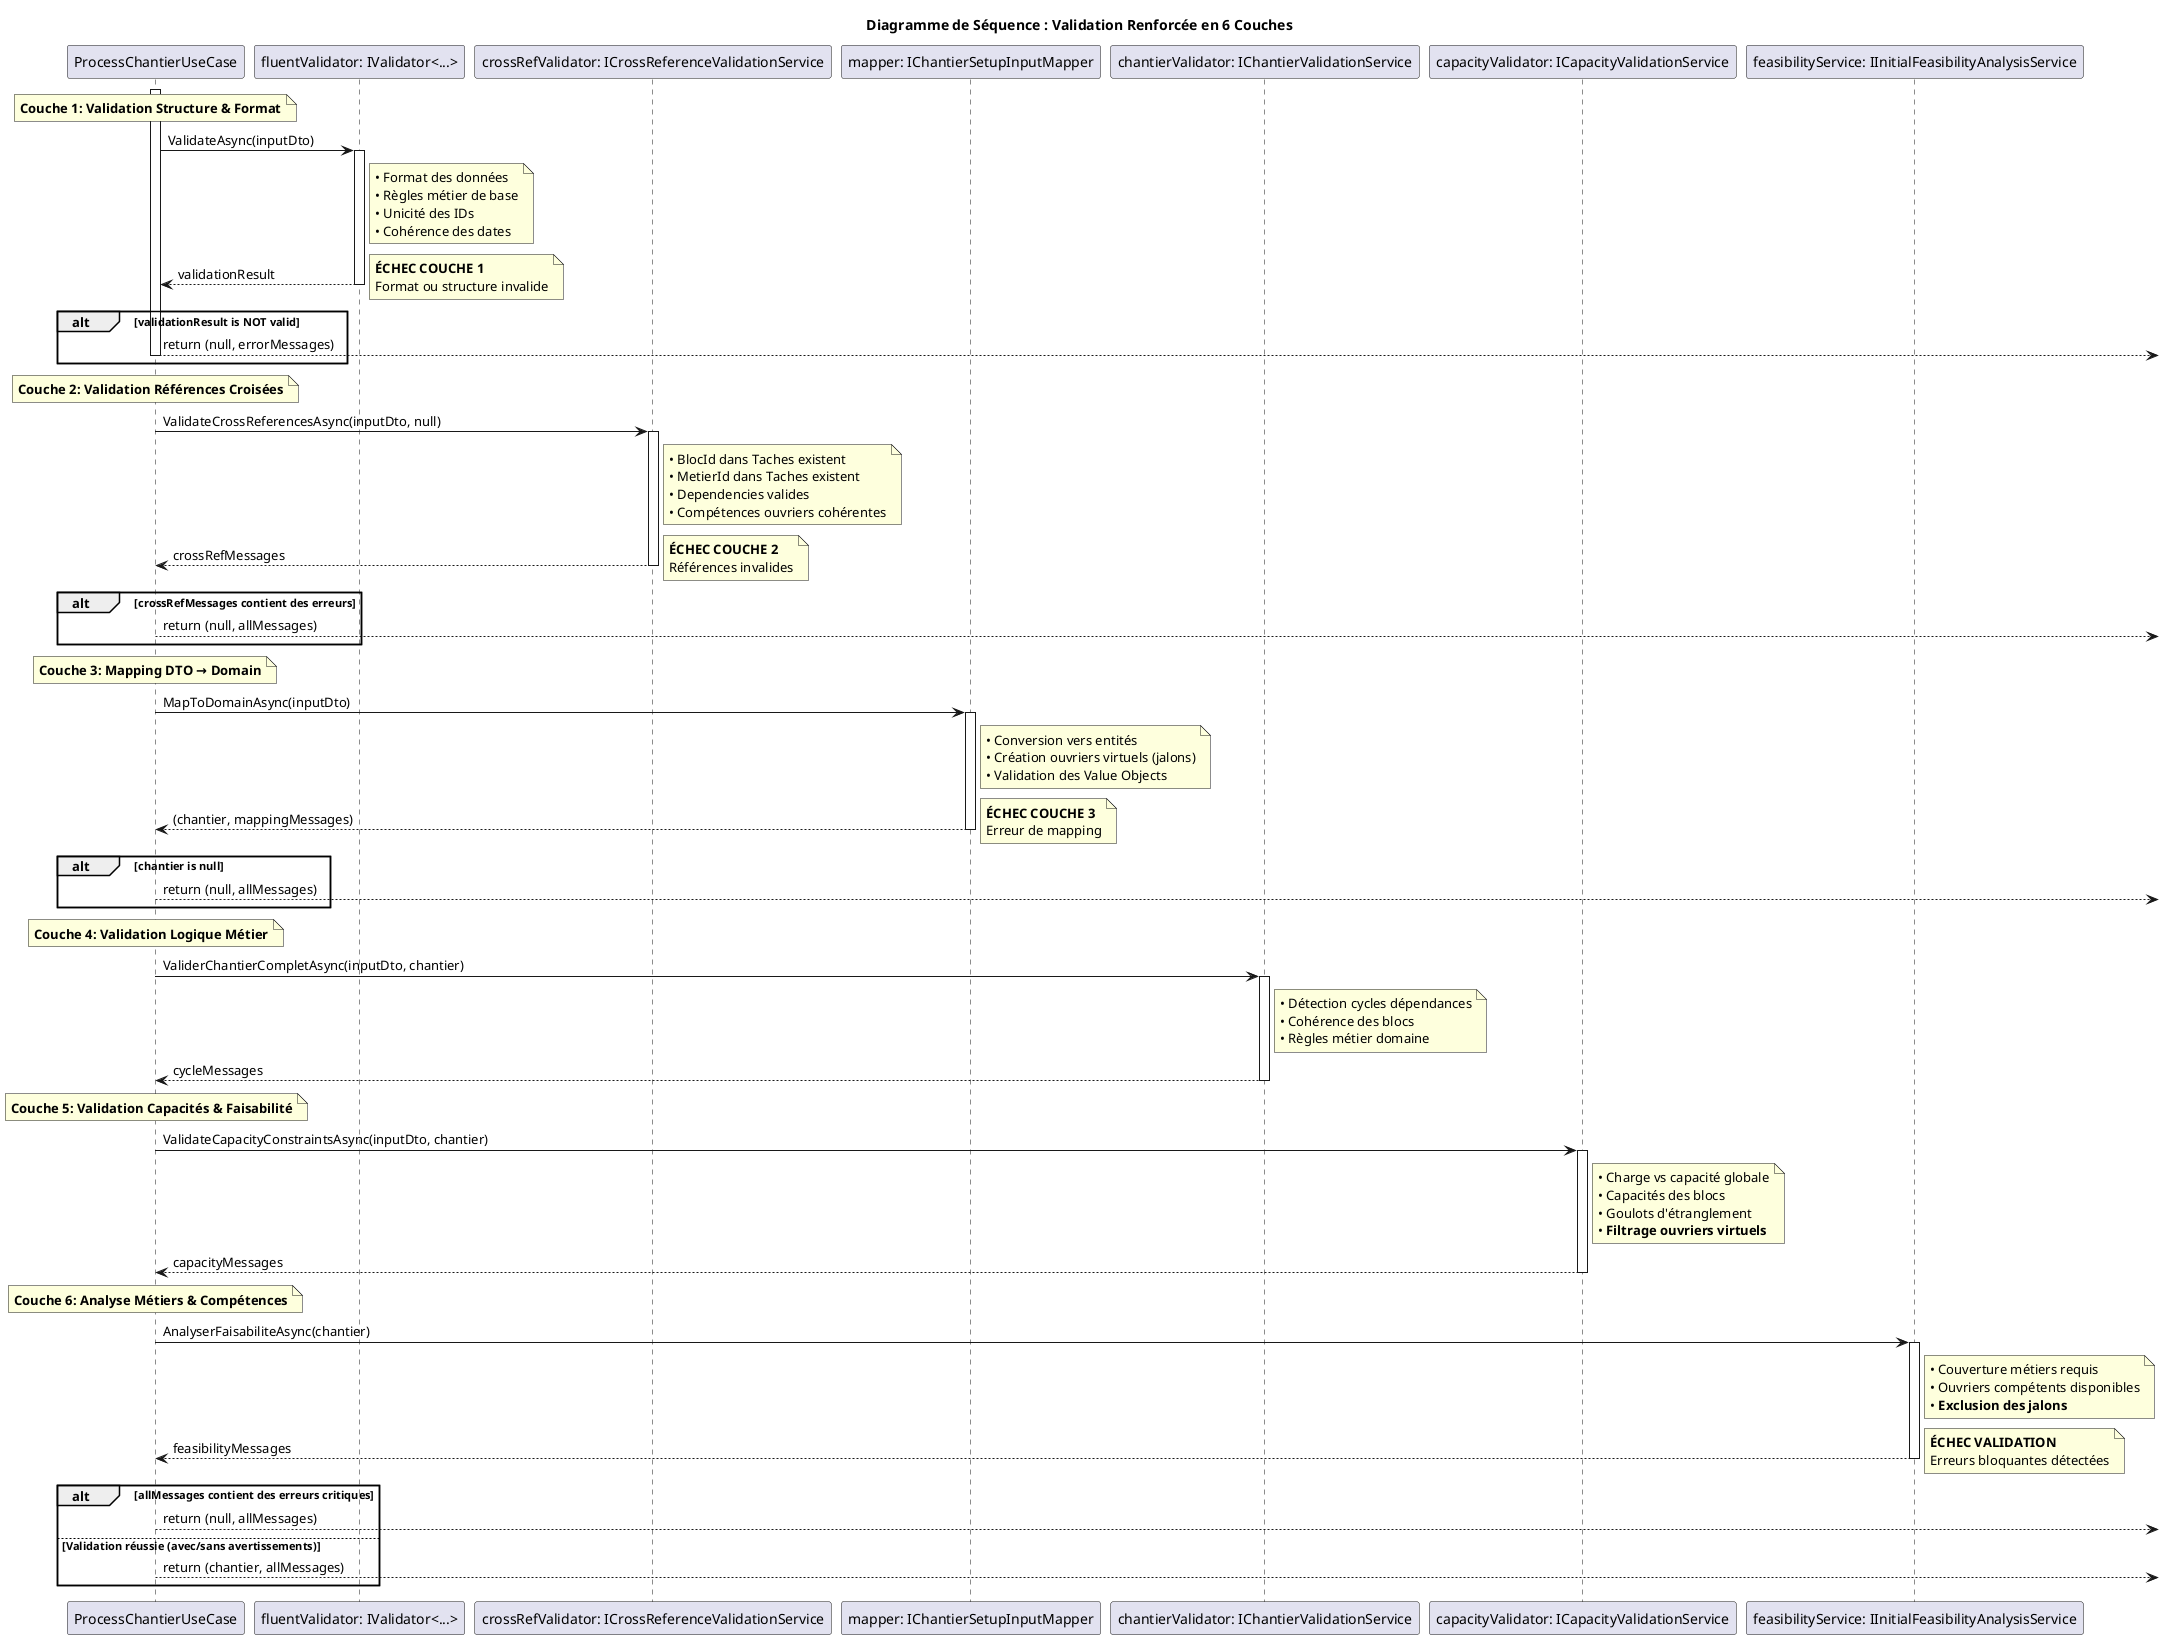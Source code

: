 @startuml
title Diagramme de Séquence : Validation Renforcée en 6 Couches

participant ProcessChantierUseCase as UseCase
participant "fluentValidator: IValidator<...>" as FluentValidator
participant "crossRefValidator: ICrossReferenceValidationService" as CrossRefValidator
participant "mapper: IChantierSetupInputMapper" as Mapper
participant "chantierValidator: IChantierValidationService" as ChantierValidator
participant "capacityValidator: ICapacityValidationService" as CapacityValidator
participant "feasibilityService: IInitialFeasibilityAnalysisService" as FeasibilityService

activate UseCase

' === COUCHE 1: FluentValidation ===
note over UseCase : **Couche 1: Validation Structure & Format**
UseCase -> FluentValidator : ValidateAsync(inputDto)
activate FluentValidator
note right of FluentValidator : • Format des données\n• Règles métier de base\n• Unicité des IDs\n• Cohérence des dates
FluentValidator --> UseCase : validationResult
deactivate FluentValidator

alt validationResult is NOT valid
    note right: **ÉCHEC COUCHE 1**\nFormat ou structure invalide
    UseCase --> : return (null, errorMessages)
    deactivate UseCase
end

' === COUCHE 2: Références Croisées ===
note over UseCase : **Couche 2: Validation Références Croisées**
UseCase -> CrossRefValidator : ValidateCrossReferencesAsync(inputDto, null)
activate CrossRefValidator
note right of CrossRefValidator : • BlocId dans Taches existent\n• MetierId dans Taches existent\n• Dependencies valides\n• Compétences ouvriers cohérentes
CrossRefValidator --> UseCase : crossRefMessages
deactivate CrossRefValidator

alt crossRefMessages contient des erreurs
    note right: **ÉCHEC COUCHE 2**\nRéférences invalides
    UseCase --> : return (null, allMessages)
    deactivate UseCase
end

' === COUCHE 3: Mapping ===
note over UseCase : **Couche 3: Mapping DTO → Domain**
UseCase -> Mapper : MapToDomainAsync(inputDto)
activate Mapper
note right of Mapper : • Conversion vers entités\n• Création ouvriers virtuels (jalons)\n• Validation des Value Objects
Mapper --> UseCase : (chantier, mappingMessages)
deactivate Mapper

alt chantier is null
    note right: **ÉCHEC COUCHE 3**\nErreur de mapping
    UseCase --> : return (null, allMessages)
    deactivate UseCase
end

' === COUCHE 4: Cycles de Dépendances ===
note over UseCase : **Couche 4: Validation Logique Métier**
UseCase -> ChantierValidator : ValiderChantierCompletAsync(inputDto, chantier)
activate ChantierValidator
note right of ChantierValidator : • Détection cycles dépendances\n• Cohérence des blocs\n• Règles métier domaine
ChantierValidator --> UseCase : cycleMessages
deactivate ChantierValidator

' === COUCHE 5: Capacités et Ressources ===
note over UseCase : **Couche 5: Validation Capacités & Faisabilité**
UseCase -> CapacityValidator : ValidateCapacityConstraintsAsync(inputDto, chantier)
activate CapacityValidator
note right of CapacityValidator : • Charge vs capacité globale\n• Capacités des blocs\n• Goulots d'étranglement\n• **Filtrage ouvriers virtuels**
CapacityValidator --> UseCase : capacityMessages
deactivate CapacityValidator

' === COUCHE 6: Analyse de Faisabilité Initiale ===
note over UseCase : **Couche 6: Analyse Métiers & Compétences**
UseCase -> FeasibilityService : AnalyserFaisabiliteAsync(chantier)
activate FeasibilityService
note right of FeasibilityService : • Couverture métiers requis\n• Ouvriers compétents disponibles\n• **Exclusion des jalons**
FeasibilityService --> UseCase : feasibilityMessages
deactivate FeasibilityService

' === RÉSULTAT FINAL ===
alt allMessages contient des erreurs critiques
    note right: **ÉCHEC VALIDATION**\nErreurs bloquantes détectées
    UseCase --> : return (null, allMessages)
    deactivate UseCase
else Validation réussie (avec/sans avertissements)
    note right: **SUCCÈS VALIDATION**\nPrêt pour OR-Tools
    UseCase --> : return (chantier, allMessages)
    deactivate UseCase
end

@enduml